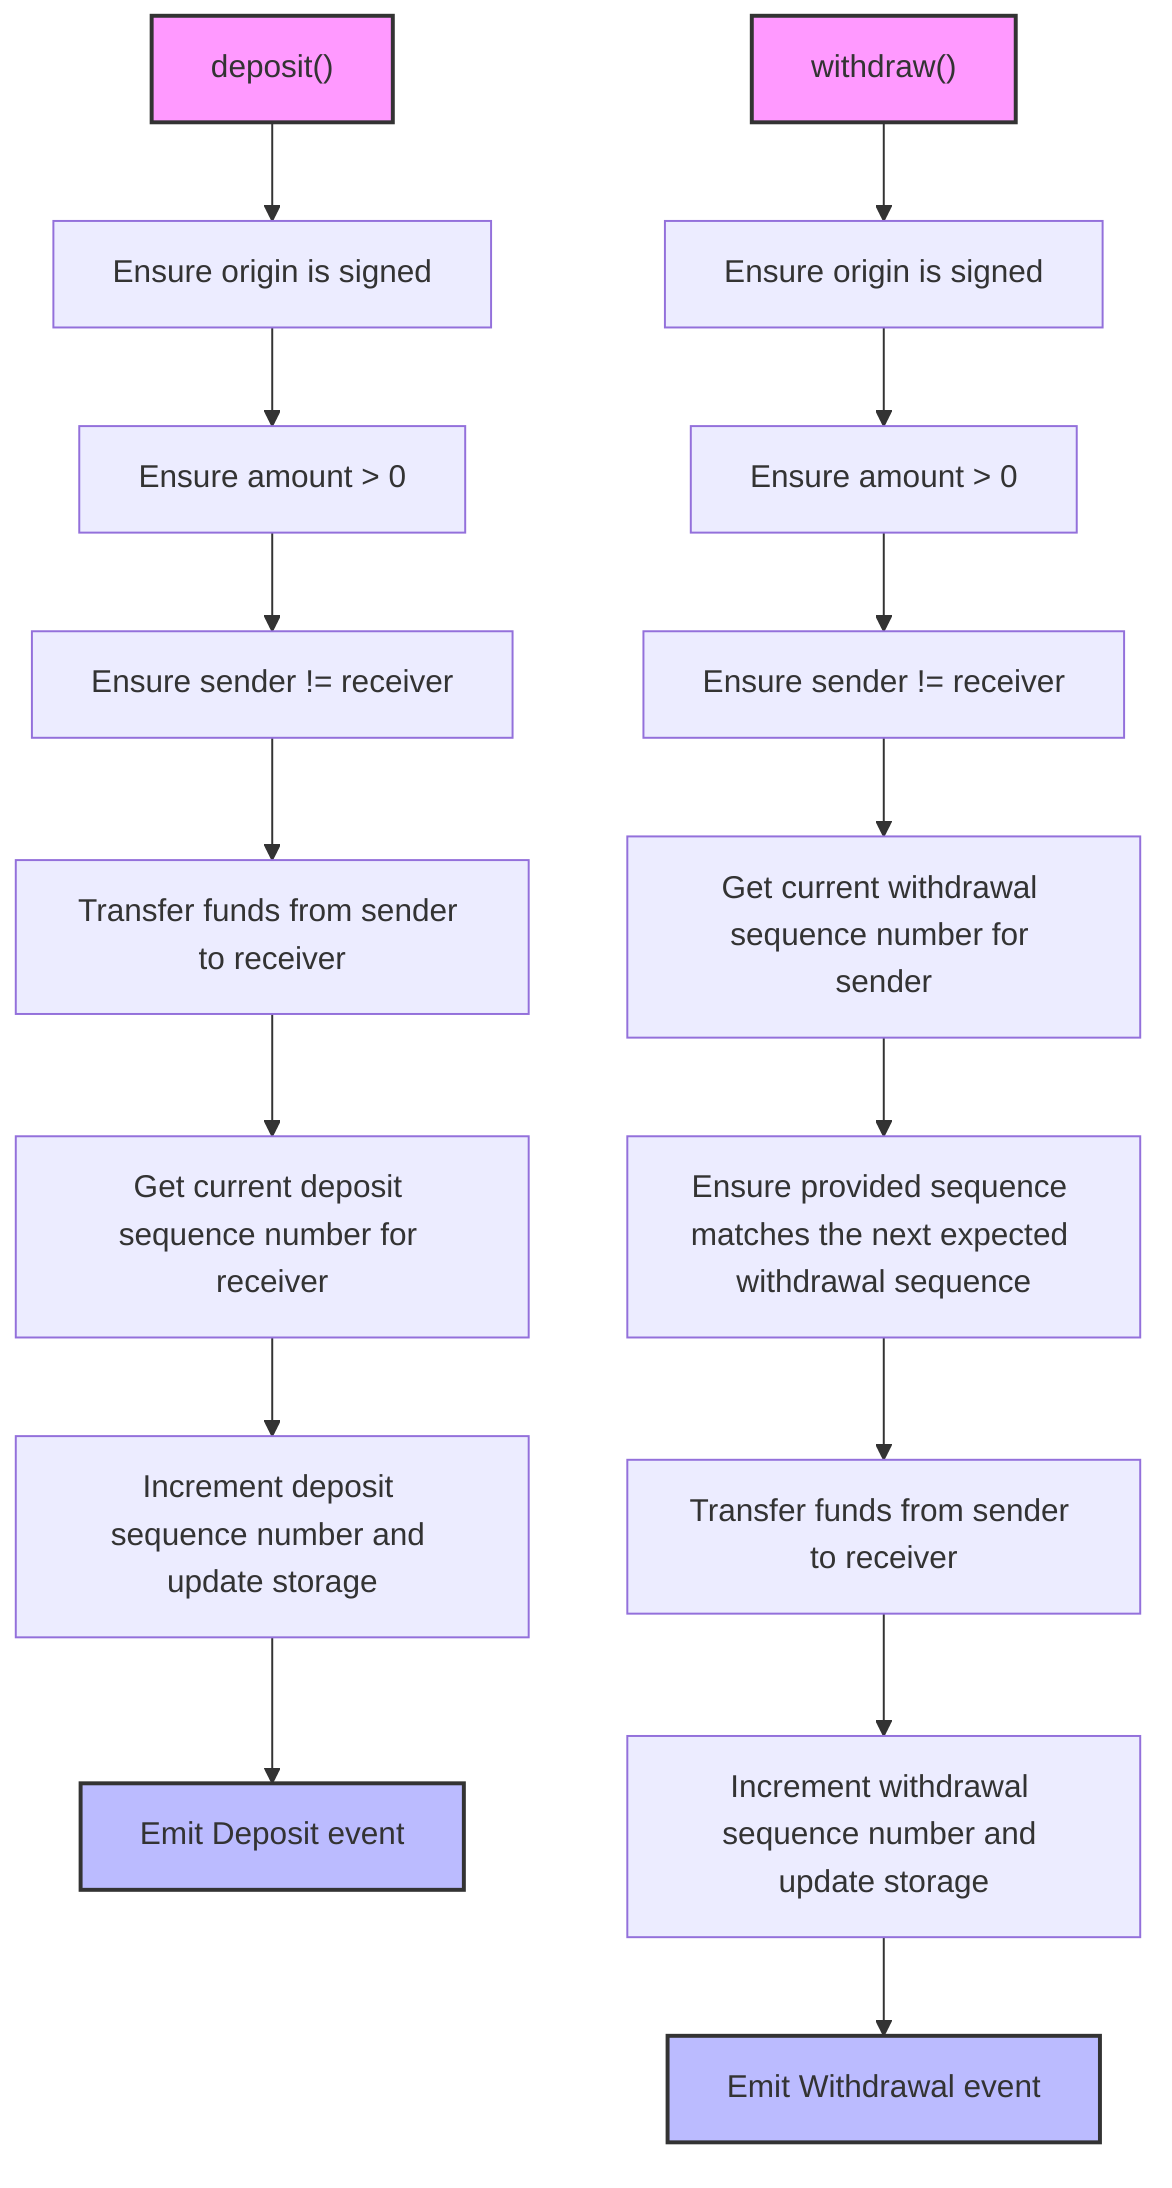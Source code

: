 flowchart TD
    DepositCall["deposit()"]
    DepositCall --> EnsureSigned1[Ensure origin is signed]
    EnsureSigned1 --> EnsureAmountPositive1[Ensure amount > 0]
    EnsureAmountPositive1 --> EnsureNotSelf1[Ensure sender != receiver]
    EnsureNotSelf1 --> TransferFunds1[Transfer funds from sender to receiver]
    TransferFunds1 --> GetDepositSequence[Get current deposit sequence number for receiver]
    GetDepositSequence --> IncrementDepositSequence[Increment deposit sequence number and update storage]
    IncrementDepositSequence --> EmitDepositEvent[Emit Deposit event]
    

    WithdrawCall["withdraw()"]
    WithdrawCall --> EnsureSigned2[Ensure origin is signed]
    EnsureSigned2 --> EnsureAmountPositive2[Ensure amount > 0]
    EnsureAmountPositive2 --> EnsureNotSelf2[Ensure sender != receiver]
    EnsureNotSelf2 --> GetWithdrawalSequence[Get current withdrawal sequence number for sender]
    GetWithdrawalSequence --> EnsureSequenceMatch[Ensure provided sequence matches the next expected withdrawal sequence]
    EnsureSequenceMatch --> TransferFunds2[Transfer funds from sender to receiver]
    TransferFunds2 --> IncrementWithdrawalSequence[Increment withdrawal sequence number and update storage]
    IncrementWithdrawalSequence --> EmitWithdrawalEvent[Emit Withdrawal event]
    


%% style extrinsics
style DepositCall fill:#f9f,stroke:#333,stroke-width:2px;
style WithdrawCall fill:#f9f,stroke:#333,stroke-width:2px;

%% style events
style EmitWithdrawalEvent fill:#bbf,stroke:#333,stroke-width:2px;
style EmitDepositEvent fill:#bbf,stroke:#333,stroke-width:2px;